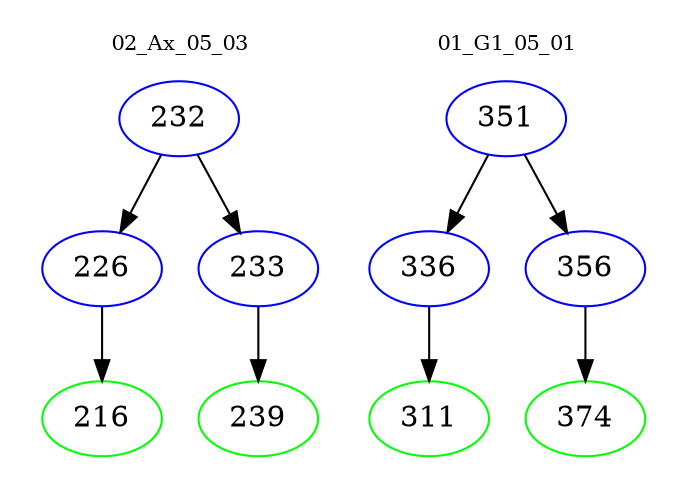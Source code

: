 digraph{
subgraph cluster_0 {
color = white
label = "02_Ax_05_03";
fontsize=10;
T0_232 [label="232", color="blue"]
T0_232 -> T0_226 [color="black"]
T0_226 [label="226", color="blue"]
T0_226 -> T0_216 [color="black"]
T0_216 [label="216", color="green"]
T0_232 -> T0_233 [color="black"]
T0_233 [label="233", color="blue"]
T0_233 -> T0_239 [color="black"]
T0_239 [label="239", color="green"]
}
subgraph cluster_1 {
color = white
label = "01_G1_05_01";
fontsize=10;
T1_351 [label="351", color="blue"]
T1_351 -> T1_336 [color="black"]
T1_336 [label="336", color="blue"]
T1_336 -> T1_311 [color="black"]
T1_311 [label="311", color="green"]
T1_351 -> T1_356 [color="black"]
T1_356 [label="356", color="blue"]
T1_356 -> T1_374 [color="black"]
T1_374 [label="374", color="green"]
}
}
